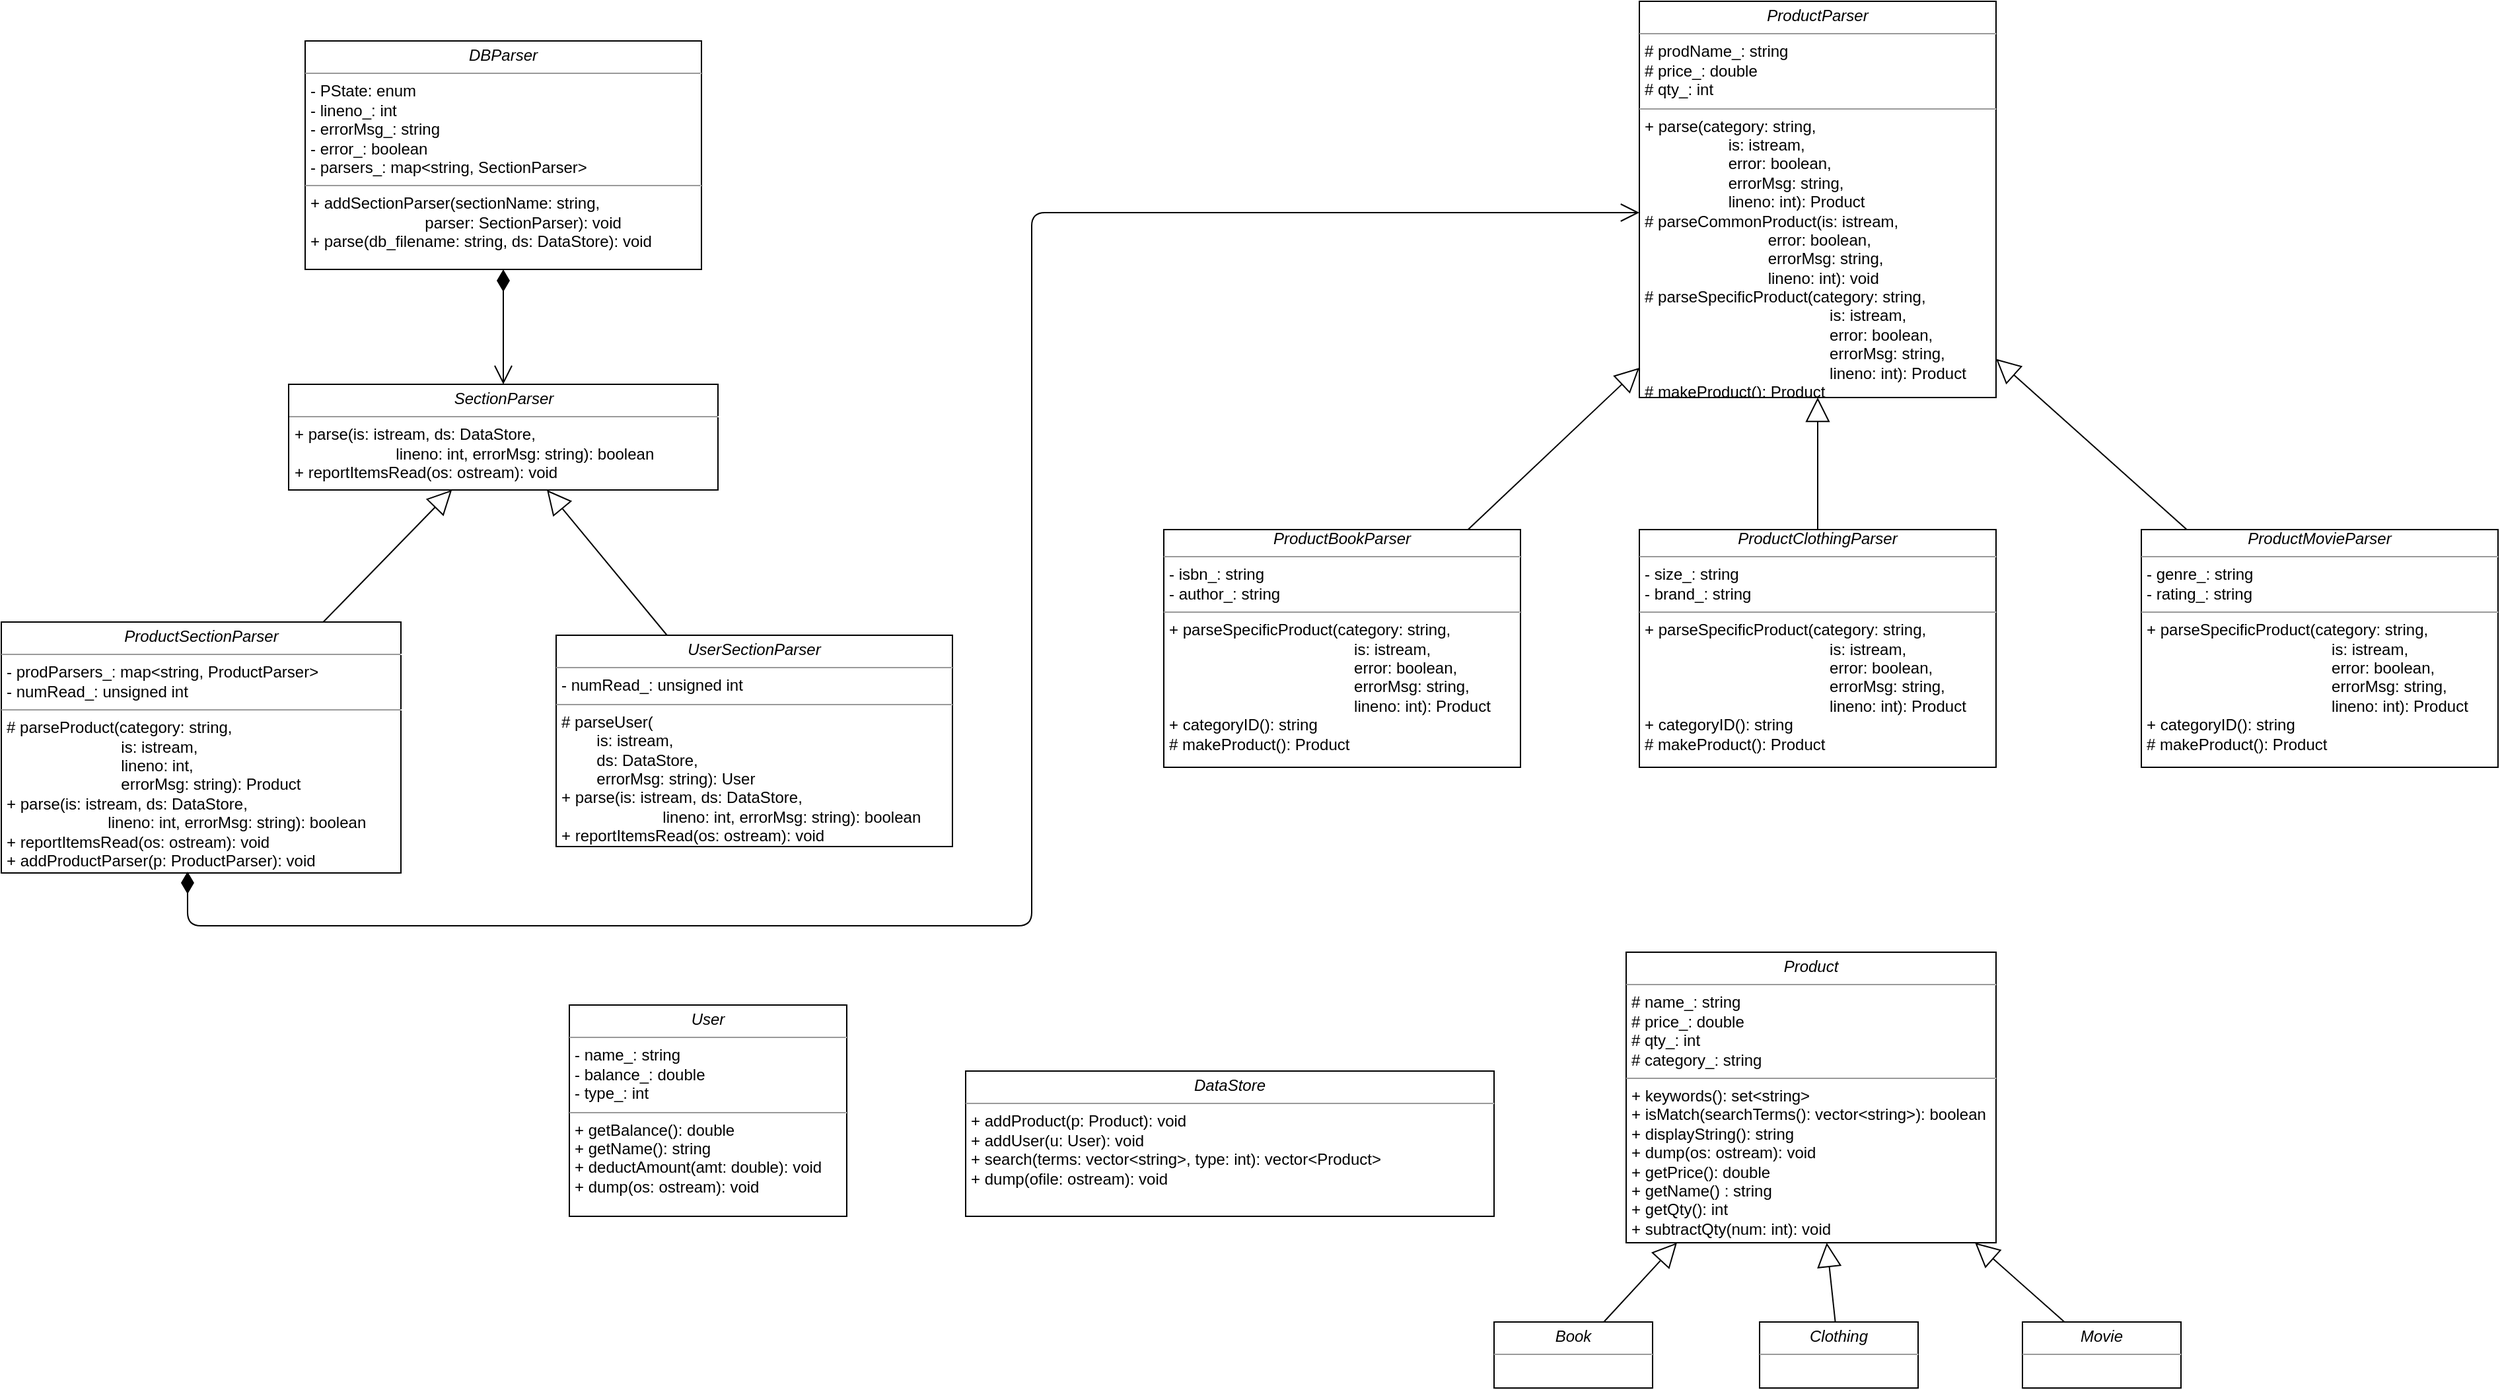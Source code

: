 <mxfile version="14.2.5" type="device"><diagram name="Page-1" id="c4acf3e9-155e-7222-9cf6-157b1a14988f"><mxGraphModel dx="1453" dy="351" grid="1" gridSize="10" guides="1" tooltips="1" connect="1" arrows="1" fold="1" page="1" pageScale="1" pageWidth="850" pageHeight="1100" background="#ffffff" math="0" shadow="0"><root><mxCell id="0"/><mxCell id="1" parent="0"/><mxCell id="5d2195bd80daf111-15" value="&lt;div style=&quot;text-align: center&quot;&gt;&lt;span&gt;&lt;i&gt;ProductBookParser&lt;/i&gt;&lt;/span&gt;&lt;/div&gt;&lt;hr size=&quot;1&quot;&gt;&lt;p style=&quot;margin: 0px ; margin-left: 4px&quot;&gt;- isbn_: string&lt;br&gt;- author_: string&lt;/p&gt;&lt;hr size=&quot;1&quot;&gt;&lt;p style=&quot;margin: 0px 0px 0px 4px&quot;&gt;+&amp;nbsp;&lt;span&gt;parseSpecificProduct(category: string,&lt;/span&gt;&lt;/p&gt;&lt;p style=&quot;margin: 0px 0px 0px 4px&quot;&gt;&amp;nbsp; &amp;nbsp; &amp;nbsp; &amp;nbsp; &amp;nbsp; &amp;nbsp; &amp;nbsp; &amp;nbsp; &amp;nbsp; &amp;nbsp; &amp;nbsp; &amp;nbsp; &amp;nbsp; &amp;nbsp; &amp;nbsp; &amp;nbsp; &amp;nbsp; &amp;nbsp; &amp;nbsp; &amp;nbsp; &amp;nbsp; is: istream,&lt;/p&gt;&lt;p style=&quot;margin: 0px 0px 0px 4px&quot;&gt;&amp;nbsp; &amp;nbsp; &amp;nbsp; &amp;nbsp; &amp;nbsp; &amp;nbsp; &amp;nbsp; &amp;nbsp; &amp;nbsp; &amp;nbsp; &amp;nbsp; &amp;nbsp; &amp;nbsp; &amp;nbsp; &amp;nbsp; &amp;nbsp; &amp;nbsp; &amp;nbsp; &amp;nbsp; &amp;nbsp; &amp;nbsp; error: boolean,&lt;/p&gt;&lt;p style=&quot;margin: 0px 0px 0px 4px&quot;&gt;&amp;nbsp; &amp;nbsp; &amp;nbsp; &amp;nbsp; &amp;nbsp; &amp;nbsp; &amp;nbsp; &amp;nbsp; &amp;nbsp; &amp;nbsp; &amp;nbsp; &amp;nbsp; &amp;nbsp; &amp;nbsp; &amp;nbsp; &amp;nbsp; &amp;nbsp; &amp;nbsp; &amp;nbsp; &amp;nbsp; &amp;nbsp; errorMsg: string,&lt;/p&gt;&lt;p style=&quot;margin: 0px 0px 0px 4px&quot;&gt;&amp;nbsp; &amp;nbsp; &amp;nbsp; &amp;nbsp; &amp;nbsp; &amp;nbsp; &amp;nbsp; &amp;nbsp; &amp;nbsp; &amp;nbsp; &amp;nbsp; &amp;nbsp; &amp;nbsp; &amp;nbsp; &amp;nbsp; &amp;nbsp; &amp;nbsp; &amp;nbsp; &amp;nbsp; &amp;nbsp; &amp;nbsp; lineno: int): Product&lt;/p&gt;&lt;p style=&quot;margin: 0px ; margin-left: 4px&quot;&gt;+ categoryID(): string&lt;/p&gt;&lt;p style=&quot;margin: 0px ; margin-left: 4px&quot;&gt;# makeProduct(): Product&lt;/p&gt;" style="verticalAlign=top;align=left;overflow=fill;fontSize=12;fontFamily=Helvetica;html=1;rounded=0;shadow=0;comic=0;labelBackgroundColor=none;strokeWidth=1" parent="1" vertex="1"><mxGeometry x="710" y="430" width="270" height="180" as="geometry"/></mxCell><mxCell id="5d2195bd80daf111-18" value="&lt;p style=&quot;margin: 0px ; margin-top: 4px ; text-align: center&quot;&gt;&lt;i&gt;DBParser&lt;/i&gt;&lt;br&gt;&lt;/p&gt;&lt;hr size=&quot;1&quot;&gt;&lt;p style=&quot;margin: 0px ; margin-left: 4px&quot;&gt;- PState: enum&lt;br&gt;- lineno_: int&lt;/p&gt;&lt;p style=&quot;margin: 0px ; margin-left: 4px&quot;&gt;- errorMsg_: string&lt;br&gt;&lt;/p&gt;&lt;p style=&quot;margin: 0px 0px 0px 4px&quot;&gt;- error_: boolean&lt;/p&gt;&lt;p style=&quot;margin: 0px ; margin-left: 4px&quot;&gt;- parsers_: map&amp;lt;string, SectionParser&amp;gt;&lt;br&gt;&lt;/p&gt;&lt;hr size=&quot;1&quot;&gt;&lt;p style=&quot;margin: 0px ; margin-left: 4px&quot;&gt;+&amp;nbsp;&lt;span&gt;addSectionParser(sectionName: string,&lt;/span&gt;&lt;/p&gt;&lt;p style=&quot;margin: 0px ; margin-left: 4px&quot;&gt;&lt;span&gt;&amp;nbsp; &amp;nbsp; &amp;nbsp; &amp;nbsp; &amp;nbsp; &amp;nbsp; &amp;nbsp; &amp;nbsp; &amp;nbsp; &amp;nbsp; &amp;nbsp; &amp;nbsp; &amp;nbsp; parser: SectionParser)&lt;/span&gt;: void&lt;br&gt;+ parse(db_filename: string, ds: DataStore): void&lt;/p&gt;" style="verticalAlign=top;align=left;overflow=fill;fontSize=12;fontFamily=Helvetica;html=1;rounded=0;shadow=0;comic=0;labelBackgroundColor=none;strokeWidth=1" parent="1" vertex="1"><mxGeometry x="60" y="60" width="300" height="173" as="geometry"/></mxCell><mxCell id="42rVUnBp4sNPVOjGuInI-8" value="&lt;p style=&quot;margin: 0px ; margin-top: 4px ; text-align: center&quot;&gt;&lt;i&gt;SectionParser&lt;/i&gt;&lt;/p&gt;&lt;hr size=&quot;1&quot;&gt;&lt;p style=&quot;margin: 0px ; margin-left: 4px&quot;&gt;&lt;/p&gt;&lt;p style=&quot;margin: 0px ; margin-left: 4px&quot;&gt;+&amp;nbsp;&lt;span&gt;parse(is: istream, ds: DataStore,&lt;/span&gt;&lt;/p&gt;&lt;p style=&quot;margin: 0px ; margin-left: 4px&quot;&gt;&lt;span&gt;&amp;nbsp; &amp;nbsp; &amp;nbsp; &amp;nbsp; &amp;nbsp; &amp;nbsp; &amp;nbsp; &amp;nbsp; &amp;nbsp; &amp;nbsp; &amp;nbsp; &amp;nbsp;lineno: int, errorMsg: string)&lt;/span&gt;: boolean&lt;br&gt;+ reportItemsRead(os: ostream): void&lt;/p&gt;" style="verticalAlign=top;align=left;overflow=fill;fontSize=12;fontFamily=Helvetica;html=1;rounded=0;shadow=0;comic=0;labelBackgroundColor=none;strokeWidth=1" parent="1" vertex="1"><mxGeometry x="47.5" y="320" width="325" height="80" as="geometry"/></mxCell><mxCell id="42rVUnBp4sNPVOjGuInI-9" value="&lt;p style=&quot;margin: 0px ; margin-top: 4px ; text-align: center&quot;&gt;&lt;i&gt;ProductSectionParser&lt;/i&gt;&lt;/p&gt;&lt;hr size=&quot;1&quot;&gt;&lt;p style=&quot;margin: 0px ; margin-left: 4px&quot;&gt;- prodParsers_: map&amp;lt;string, ProductParser&amp;gt;&lt;br&gt;- numRead_: unsigned int&lt;/p&gt;&lt;hr size=&quot;1&quot;&gt;&lt;p style=&quot;margin: 0px ; margin-left: 4px&quot;&gt;#&amp;nbsp;&lt;span&gt;parseProduct(category: string,&lt;/span&gt;&lt;/p&gt;&lt;p style=&quot;margin: 0px ; margin-left: 4px&quot;&gt;&amp;nbsp; &amp;nbsp; &amp;nbsp; &amp;nbsp; &amp;nbsp; &amp;nbsp; &amp;nbsp; &amp;nbsp; &amp;nbsp; &amp;nbsp; &amp;nbsp; &amp;nbsp; &amp;nbsp; is: istream,&lt;/p&gt;&lt;p style=&quot;margin: 0px ; margin-left: 4px&quot;&gt;&amp;nbsp; &amp;nbsp; &amp;nbsp; &amp;nbsp; &amp;nbsp; &amp;nbsp; &amp;nbsp; &amp;nbsp; &amp;nbsp; &amp;nbsp; &amp;nbsp; &amp;nbsp; &amp;nbsp; lineno: int,&lt;/p&gt;&lt;p style=&quot;margin: 0px ; margin-left: 4px&quot;&gt;&lt;span&gt;&amp;nbsp; &amp;nbsp; &amp;nbsp; &amp;nbsp; &amp;nbsp; &amp;nbsp; &amp;nbsp; &amp;nbsp; &amp;nbsp; &amp;nbsp; &amp;nbsp; &amp;nbsp; &amp;nbsp; errorMsg: string)&lt;/span&gt;: Product&lt;br&gt;+&amp;nbsp;&lt;span&gt;parse(is: istream, ds: DataStore,&lt;/span&gt;&lt;/p&gt;&lt;p style=&quot;margin: 0px ; margin-left: 4px&quot;&gt;&lt;span&gt;&amp;nbsp; &amp;nbsp; &amp;nbsp; &amp;nbsp; &amp;nbsp; &amp;nbsp; &amp;nbsp; &amp;nbsp; &amp;nbsp; &amp;nbsp; &amp;nbsp; &amp;nbsp;lineno: int, errorMsg: string)&lt;/span&gt;: boolean&lt;/p&gt;&lt;p style=&quot;margin: 0px ; margin-left: 4px&quot;&gt;+ reportItemsRead(os: ostream): void&lt;br&gt;+&amp;nbsp;addProductParser(p: ProductParser): void&lt;/p&gt;" style="verticalAlign=top;align=left;overflow=fill;fontSize=12;fontFamily=Helvetica;html=1;rounded=0;shadow=0;comic=0;labelBackgroundColor=none;strokeWidth=1" parent="1" vertex="1"><mxGeometry x="-170" y="500" width="302.5" height="190" as="geometry"/></mxCell><mxCell id="42rVUnBp4sNPVOjGuInI-12" value="&lt;p style=&quot;margin: 0px ; margin-top: 4px ; text-align: center&quot;&gt;&lt;i&gt;UserSectionParser&lt;/i&gt;&lt;/p&gt;&lt;hr size=&quot;1&quot;&gt;&lt;p style=&quot;margin: 0px ; margin-left: 4px&quot;&gt;- numRead_: unsigned int&lt;br&gt;&lt;/p&gt;&lt;hr size=&quot;1&quot;&gt;&lt;p style=&quot;margin: 0px ; margin-left: 4px&quot;&gt;#&amp;nbsp;&lt;span&gt;parseUser(&lt;/span&gt;&lt;/p&gt;&lt;p style=&quot;margin: 0px ; margin-left: 4px&quot;&gt;&amp;nbsp; &amp;nbsp; &amp;nbsp; &amp;nbsp; is: istream,&lt;/p&gt;&lt;p style=&quot;margin: 0px ; margin-left: 4px&quot;&gt;&amp;nbsp; &amp;nbsp; &amp;nbsp; &amp;nbsp; ds: DataStore,&lt;/p&gt;&lt;p style=&quot;margin: 0px ; margin-left: 4px&quot;&gt;&amp;nbsp; &amp;nbsp; &amp;nbsp; &amp;nbsp; errorMsg: string): User&lt;/p&gt;&lt;p style=&quot;margin: 0px ; margin-left: 4px&quot;&gt;+&lt;span&gt;&amp;nbsp;parse(is: istream, ds: DataStore,&lt;/span&gt;&lt;/p&gt;&lt;p style=&quot;margin: 0px ; margin-left: 4px&quot;&gt;&lt;span&gt;&amp;nbsp; &amp;nbsp; &amp;nbsp; &amp;nbsp; &amp;nbsp; &amp;nbsp; &amp;nbsp; &amp;nbsp; &amp;nbsp; &amp;nbsp; &amp;nbsp; &amp;nbsp;lineno: int, errorMsg: string)&lt;/span&gt;: boolean&lt;br&gt;+ reportItemsRead(os: ostream): void&lt;/p&gt;" style="verticalAlign=top;align=left;overflow=fill;fontSize=12;fontFamily=Helvetica;html=1;rounded=0;shadow=0;comic=0;labelBackgroundColor=none;strokeWidth=1" parent="1" vertex="1"><mxGeometry x="250" y="510" width="300" height="160" as="geometry"/></mxCell><mxCell id="42rVUnBp4sNPVOjGuInI-17" value="" style="endArrow=block;endSize=16;endFill=0;html=1;" parent="1" source="42rVUnBp4sNPVOjGuInI-9" target="42rVUnBp4sNPVOjGuInI-8" edge="1"><mxGeometry width="160" relative="1" as="geometry"><mxPoint x="100" y="740" as="sourcePoint"/><mxPoint x="260" y="740" as="targetPoint"/></mxGeometry></mxCell><mxCell id="42rVUnBp4sNPVOjGuInI-18" value="" style="endArrow=block;endSize=16;endFill=0;html=1;" parent="1" source="42rVUnBp4sNPVOjGuInI-12" target="42rVUnBp4sNPVOjGuInI-8" edge="1"><mxGeometry width="160" relative="1" as="geometry"><mxPoint x="150" y="740" as="sourcePoint"/><mxPoint x="310" y="740" as="targetPoint"/></mxGeometry></mxCell><mxCell id="42rVUnBp4sNPVOjGuInI-19" value="" style="endArrow=open;html=1;endSize=12;startArrow=diamondThin;startSize=14;startFill=1;edgeStyle=orthogonalEdgeStyle;align=left;verticalAlign=bottom;" parent="1" source="5d2195bd80daf111-18" target="42rVUnBp4sNPVOjGuInI-8" edge="1"><mxGeometry x="-1" y="3" relative="1" as="geometry"><mxPoint x="-10" y="290" as="sourcePoint"/><mxPoint x="150" y="290" as="targetPoint"/></mxGeometry></mxCell><mxCell id="42rVUnBp4sNPVOjGuInI-20" value="&lt;p style=&quot;margin: 0px ; margin-top: 4px ; text-align: center&quot;&gt;&lt;i&gt;ProductParser&lt;/i&gt;&lt;/p&gt;&lt;hr size=&quot;1&quot;&gt;&lt;p style=&quot;margin: 0px ; margin-left: 4px&quot;&gt;# prodName_: string&lt;br&gt;# price_: double&lt;/p&gt;&lt;p style=&quot;margin: 0px ; margin-left: 4px&quot;&gt;#&amp;nbsp;qty_: int&lt;/p&gt;&lt;hr size=&quot;1&quot;&gt;&lt;p style=&quot;margin: 0px ; margin-left: 4px&quot;&gt;+&amp;nbsp;&lt;span&gt;parse(category: string,&lt;/span&gt;&lt;/p&gt;&lt;p style=&quot;margin: 0px ; margin-left: 4px&quot;&gt;&amp;nbsp; &amp;nbsp; &amp;nbsp; &amp;nbsp; &amp;nbsp; &amp;nbsp; &amp;nbsp; &amp;nbsp; &amp;nbsp; &amp;nbsp;is: istream,&lt;/p&gt;&lt;p style=&quot;margin: 0px ; margin-left: 4px&quot;&gt;&amp;nbsp; &amp;nbsp; &amp;nbsp; &amp;nbsp; &amp;nbsp; &amp;nbsp; &amp;nbsp; &amp;nbsp; &amp;nbsp; &amp;nbsp;error: boolean,&lt;/p&gt;&lt;p style=&quot;margin: 0px ; margin-left: 4px&quot;&gt;&amp;nbsp; &amp;nbsp; &amp;nbsp; &amp;nbsp; &amp;nbsp; &amp;nbsp; &amp;nbsp; &amp;nbsp; &amp;nbsp; &amp;nbsp;errorMsg: string,&lt;/p&gt;&lt;p style=&quot;margin: 0px ; margin-left: 4px&quot;&gt;&lt;span&gt;&amp;nbsp; &amp;nbsp; &amp;nbsp; &amp;nbsp; &amp;nbsp; &amp;nbsp; &amp;nbsp; &amp;nbsp; &amp;nbsp; &amp;nbsp;lineno: int)&lt;/span&gt;: Product&lt;br&gt;#&amp;nbsp;&lt;span&gt;parseCommonProduct(is: istream,&lt;/span&gt;&lt;/p&gt;&lt;p style=&quot;margin: 0px ; margin-left: 4px&quot;&gt;&amp;nbsp; &amp;nbsp; &amp;nbsp; &amp;nbsp; &amp;nbsp; &amp;nbsp; &amp;nbsp; &amp;nbsp; &amp;nbsp; &amp;nbsp; &amp;nbsp; &amp;nbsp; &amp;nbsp; &amp;nbsp; error: boolean,&lt;/p&gt;&lt;p style=&quot;margin: 0px ; margin-left: 4px&quot;&gt;&amp;nbsp; &amp;nbsp; &amp;nbsp; &amp;nbsp; &amp;nbsp; &amp;nbsp; &amp;nbsp; &amp;nbsp; &amp;nbsp; &amp;nbsp; &amp;nbsp; &amp;nbsp; &amp;nbsp; &amp;nbsp; errorMsg: string,&lt;/p&gt;&lt;p style=&quot;margin: 0px ; margin-left: 4px&quot;&gt;&lt;span&gt;&amp;nbsp; &amp;nbsp; &amp;nbsp; &amp;nbsp; &amp;nbsp; &amp;nbsp; &amp;nbsp; &amp;nbsp; &amp;nbsp; &amp;nbsp; &amp;nbsp; &amp;nbsp; &amp;nbsp; &amp;nbsp; lineno: int)&lt;/span&gt;: void&lt;br&gt;#&amp;nbsp;&lt;span&gt;parseSpecificProduct(category: string,&lt;/span&gt;&lt;/p&gt;&lt;p style=&quot;margin: 0px ; margin-left: 4px&quot;&gt;&amp;nbsp; &amp;nbsp; &amp;nbsp; &amp;nbsp; &amp;nbsp; &amp;nbsp; &amp;nbsp; &amp;nbsp; &amp;nbsp; &amp;nbsp; &amp;nbsp; &amp;nbsp; &amp;nbsp; &amp;nbsp; &amp;nbsp; &amp;nbsp; &amp;nbsp; &amp;nbsp; &amp;nbsp; &amp;nbsp; &amp;nbsp; is: istream,&lt;/p&gt;&lt;p style=&quot;margin: 0px ; margin-left: 4px&quot;&gt;&amp;nbsp; &amp;nbsp; &amp;nbsp; &amp;nbsp; &amp;nbsp; &amp;nbsp; &amp;nbsp; &amp;nbsp; &amp;nbsp; &amp;nbsp; &amp;nbsp; &amp;nbsp; &amp;nbsp; &amp;nbsp; &amp;nbsp; &amp;nbsp; &amp;nbsp; &amp;nbsp; &amp;nbsp; &amp;nbsp; &amp;nbsp; error: boolean,&lt;/p&gt;&lt;p style=&quot;margin: 0px ; margin-left: 4px&quot;&gt;&amp;nbsp; &amp;nbsp; &amp;nbsp; &amp;nbsp; &amp;nbsp; &amp;nbsp; &amp;nbsp; &amp;nbsp; &amp;nbsp; &amp;nbsp; &amp;nbsp; &amp;nbsp; &amp;nbsp; &amp;nbsp; &amp;nbsp; &amp;nbsp; &amp;nbsp; &amp;nbsp; &amp;nbsp; &amp;nbsp; &amp;nbsp; errorMsg: string,&lt;/p&gt;&lt;p style=&quot;margin: 0px ; margin-left: 4px&quot;&gt;&amp;nbsp; &amp;nbsp; &amp;nbsp; &amp;nbsp; &amp;nbsp; &amp;nbsp; &amp;nbsp; &amp;nbsp; &amp;nbsp; &amp;nbsp; &amp;nbsp; &amp;nbsp; &amp;nbsp; &amp;nbsp; &amp;nbsp; &amp;nbsp; &amp;nbsp; &amp;nbsp; &amp;nbsp; &amp;nbsp; &amp;nbsp; lineno: int): Product&lt;/p&gt;&lt;p style=&quot;margin: 0px ; margin-left: 4px&quot;&gt;# makeProduct(): Product&lt;/p&gt;" style="verticalAlign=top;align=left;overflow=fill;fontSize=12;fontFamily=Helvetica;html=1;rounded=0;shadow=0;comic=0;labelBackgroundColor=none;strokeWidth=1" parent="1" vertex="1"><mxGeometry x="1070" y="30" width="270" height="300" as="geometry"/></mxCell><mxCell id="42rVUnBp4sNPVOjGuInI-21" value="&lt;p style=&quot;margin: 0px ; margin-top: 4px ; text-align: center&quot;&gt;&lt;i&gt;User&lt;/i&gt;&lt;/p&gt;&lt;hr size=&quot;1&quot;&gt;&lt;p style=&quot;margin: 0px ; margin-left: 4px&quot;&gt;- name_: string&lt;br&gt;- balance_: double&lt;/p&gt;&lt;p style=&quot;margin: 0px ; margin-left: 4px&quot;&gt;- type_:&amp;nbsp;int&lt;/p&gt;&lt;hr size=&quot;1&quot;&gt;&lt;p style=&quot;margin: 0px ; margin-left: 4px&quot;&gt;+ getBalance(): double&lt;br&gt;+ getName(): string&lt;/p&gt;&lt;p style=&quot;margin: 0px ; margin-left: 4px&quot;&gt;+&amp;nbsp;deductAmount(amt: double): void&lt;/p&gt;&lt;p style=&quot;margin: 0px ; margin-left: 4px&quot;&gt;+&amp;nbsp;dump(os: ostream): void&lt;/p&gt;" style="verticalAlign=top;align=left;overflow=fill;fontSize=12;fontFamily=Helvetica;html=1;rounded=0;shadow=0;comic=0;labelBackgroundColor=none;strokeWidth=1" parent="1" vertex="1"><mxGeometry x="260" y="790" width="210" height="160" as="geometry"/></mxCell><mxCell id="42rVUnBp4sNPVOjGuInI-22" value="" style="endArrow=block;endSize=16;endFill=0;html=1;" parent="1" source="5d2195bd80daf111-15" target="42rVUnBp4sNPVOjGuInI-20" edge="1"><mxGeometry x="-0.319" y="94" width="160" relative="1" as="geometry"><mxPoint x="570" y="390" as="sourcePoint"/><mxPoint x="730" y="390" as="targetPoint"/><mxPoint as="offset"/></mxGeometry></mxCell><mxCell id="42rVUnBp4sNPVOjGuInI-23" value="&lt;div style=&quot;text-align: center&quot;&gt;&lt;i&gt;ProductClothingParser&lt;/i&gt;&lt;br&gt;&lt;/div&gt;&lt;hr size=&quot;1&quot;&gt;&lt;p style=&quot;margin: 0px ; margin-left: 4px&quot;&gt;- size_: string&lt;br&gt;- brand_: string&lt;/p&gt;&lt;hr size=&quot;1&quot;&gt;&lt;p style=&quot;margin: 0px 0px 0px 4px&quot;&gt;+&amp;nbsp;&lt;span&gt;parseSpecificProduct(category: string,&lt;/span&gt;&lt;/p&gt;&lt;p style=&quot;margin: 0px 0px 0px 4px&quot;&gt;&amp;nbsp; &amp;nbsp; &amp;nbsp; &amp;nbsp; &amp;nbsp; &amp;nbsp; &amp;nbsp; &amp;nbsp; &amp;nbsp; &amp;nbsp; &amp;nbsp; &amp;nbsp; &amp;nbsp; &amp;nbsp; &amp;nbsp; &amp;nbsp; &amp;nbsp; &amp;nbsp; &amp;nbsp; &amp;nbsp; &amp;nbsp; is: istream,&lt;/p&gt;&lt;p style=&quot;margin: 0px 0px 0px 4px&quot;&gt;&amp;nbsp; &amp;nbsp; &amp;nbsp; &amp;nbsp; &amp;nbsp; &amp;nbsp; &amp;nbsp; &amp;nbsp; &amp;nbsp; &amp;nbsp; &amp;nbsp; &amp;nbsp; &amp;nbsp; &amp;nbsp; &amp;nbsp; &amp;nbsp; &amp;nbsp; &amp;nbsp; &amp;nbsp; &amp;nbsp; &amp;nbsp; error: boolean,&lt;/p&gt;&lt;p style=&quot;margin: 0px 0px 0px 4px&quot;&gt;&amp;nbsp; &amp;nbsp; &amp;nbsp; &amp;nbsp; &amp;nbsp; &amp;nbsp; &amp;nbsp; &amp;nbsp; &amp;nbsp; &amp;nbsp; &amp;nbsp; &amp;nbsp; &amp;nbsp; &amp;nbsp; &amp;nbsp; &amp;nbsp; &amp;nbsp; &amp;nbsp; &amp;nbsp; &amp;nbsp; &amp;nbsp; errorMsg: string,&lt;/p&gt;&lt;p style=&quot;margin: 0px 0px 0px 4px&quot;&gt;&amp;nbsp; &amp;nbsp; &amp;nbsp; &amp;nbsp; &amp;nbsp; &amp;nbsp; &amp;nbsp; &amp;nbsp; &amp;nbsp; &amp;nbsp; &amp;nbsp; &amp;nbsp; &amp;nbsp; &amp;nbsp; &amp;nbsp; &amp;nbsp; &amp;nbsp; &amp;nbsp; &amp;nbsp; &amp;nbsp; &amp;nbsp; lineno: int): Product&lt;/p&gt;&lt;p style=&quot;margin: 0px ; margin-left: 4px&quot;&gt;+ categoryID(): string&lt;/p&gt;&lt;p style=&quot;margin: 0px ; margin-left: 4px&quot;&gt;# makeProduct(): Product&lt;/p&gt;" style="verticalAlign=top;align=left;overflow=fill;fontSize=12;fontFamily=Helvetica;html=1;rounded=0;shadow=0;comic=0;labelBackgroundColor=none;strokeWidth=1" parent="1" vertex="1"><mxGeometry x="1070" y="430" width="270" height="180" as="geometry"/></mxCell><mxCell id="42rVUnBp4sNPVOjGuInI-24" value="" style="endArrow=block;endSize=16;endFill=0;html=1;" parent="1" source="42rVUnBp4sNPVOjGuInI-23" target="42rVUnBp4sNPVOjGuInI-20" edge="1"><mxGeometry width="160" relative="1" as="geometry"><mxPoint x="765.857" y="440" as="sourcePoint"/><mxPoint x="803.571" y="330" as="targetPoint"/></mxGeometry></mxCell><mxCell id="42rVUnBp4sNPVOjGuInI-25" value="&lt;div style=&quot;text-align: center&quot;&gt;&lt;i&gt;ProductMovieParser&lt;/i&gt;&lt;br&gt;&lt;/div&gt;&lt;hr size=&quot;1&quot;&gt;&lt;p style=&quot;margin: 0px ; margin-left: 4px&quot;&gt;- genre_: string&lt;br&gt;- rating_: string&lt;/p&gt;&lt;hr size=&quot;1&quot;&gt;&lt;p style=&quot;margin: 0px 0px 0px 4px&quot;&gt;+&amp;nbsp;&lt;span&gt;parseSpecificProduct(category: string,&lt;/span&gt;&lt;/p&gt;&lt;p style=&quot;margin: 0px 0px 0px 4px&quot;&gt;&amp;nbsp; &amp;nbsp; &amp;nbsp; &amp;nbsp; &amp;nbsp; &amp;nbsp; &amp;nbsp; &amp;nbsp; &amp;nbsp; &amp;nbsp; &amp;nbsp; &amp;nbsp; &amp;nbsp; &amp;nbsp; &amp;nbsp; &amp;nbsp; &amp;nbsp; &amp;nbsp; &amp;nbsp; &amp;nbsp; &amp;nbsp; is: istream,&lt;/p&gt;&lt;p style=&quot;margin: 0px 0px 0px 4px&quot;&gt;&amp;nbsp; &amp;nbsp; &amp;nbsp; &amp;nbsp; &amp;nbsp; &amp;nbsp; &amp;nbsp; &amp;nbsp; &amp;nbsp; &amp;nbsp; &amp;nbsp; &amp;nbsp; &amp;nbsp; &amp;nbsp; &amp;nbsp; &amp;nbsp; &amp;nbsp; &amp;nbsp; &amp;nbsp; &amp;nbsp; &amp;nbsp; error: boolean,&lt;/p&gt;&lt;p style=&quot;margin: 0px 0px 0px 4px&quot;&gt;&amp;nbsp; &amp;nbsp; &amp;nbsp; &amp;nbsp; &amp;nbsp; &amp;nbsp; &amp;nbsp; &amp;nbsp; &amp;nbsp; &amp;nbsp; &amp;nbsp; &amp;nbsp; &amp;nbsp; &amp;nbsp; &amp;nbsp; &amp;nbsp; &amp;nbsp; &amp;nbsp; &amp;nbsp; &amp;nbsp; &amp;nbsp; errorMsg: string,&lt;/p&gt;&lt;p style=&quot;margin: 0px 0px 0px 4px&quot;&gt;&amp;nbsp; &amp;nbsp; &amp;nbsp; &amp;nbsp; &amp;nbsp; &amp;nbsp; &amp;nbsp; &amp;nbsp; &amp;nbsp; &amp;nbsp; &amp;nbsp; &amp;nbsp; &amp;nbsp; &amp;nbsp; &amp;nbsp; &amp;nbsp; &amp;nbsp; &amp;nbsp; &amp;nbsp; &amp;nbsp; &amp;nbsp; lineno: int): Product&lt;/p&gt;&lt;p style=&quot;margin: 0px ; margin-left: 4px&quot;&gt;+ categoryID(): string&lt;/p&gt;&lt;p style=&quot;margin: 0px ; margin-left: 4px&quot;&gt;# makeProduct(): Product&lt;/p&gt;" style="verticalAlign=top;align=left;overflow=fill;fontSize=12;fontFamily=Helvetica;html=1;rounded=0;shadow=0;comic=0;labelBackgroundColor=none;strokeWidth=1" parent="1" vertex="1"><mxGeometry x="1450" y="430" width="270" height="180" as="geometry"/></mxCell><mxCell id="42rVUnBp4sNPVOjGuInI-26" value="" style="endArrow=block;endSize=16;endFill=0;html=1;" parent="1" source="42rVUnBp4sNPVOjGuInI-25" target="42rVUnBp4sNPVOjGuInI-20" edge="1"><mxGeometry width="160" relative="1" as="geometry"><mxPoint x="1200.294" y="440" as="sourcePoint"/><mxPoint x="1206.176" y="340" as="targetPoint"/></mxGeometry></mxCell><mxCell id="42rVUnBp4sNPVOjGuInI-27" value="&lt;p style=&quot;margin: 0px ; margin-top: 4px ; text-align: center&quot;&gt;&lt;i&gt;DataStore&lt;/i&gt;&lt;/p&gt;&lt;hr size=&quot;1&quot;&gt;&lt;p style=&quot;margin: 0px ; margin-left: 4px&quot;&gt;+ addProduct(p: Product): void&lt;br&gt;+ addUser(u: User): void&lt;/p&gt;&lt;p style=&quot;margin: 0px ; margin-left: 4px&quot;&gt;+ search(terms: vector&amp;lt;string&amp;gt;, type: int): vector&amp;lt;Product&amp;gt;&lt;/p&gt;&lt;p style=&quot;margin: 0px ; margin-left: 4px&quot;&gt;+ dump(ofile: ostream): void&lt;/p&gt;" style="verticalAlign=top;align=left;overflow=fill;fontSize=12;fontFamily=Helvetica;html=1;rounded=0;shadow=0;comic=0;labelBackgroundColor=none;strokeWidth=1" parent="1" vertex="1"><mxGeometry x="560" y="840" width="400" height="110" as="geometry"/></mxCell><mxCell id="42rVUnBp4sNPVOjGuInI-29" value="" style="endArrow=open;html=1;endSize=12;startArrow=diamondThin;startSize=14;startFill=1;edgeStyle=orthogonalEdgeStyle;align=left;verticalAlign=bottom;exitX=0.466;exitY=0.995;exitDx=0;exitDy=0;exitPerimeter=0;" parent="1" source="42rVUnBp4sNPVOjGuInI-9" target="42rVUnBp4sNPVOjGuInI-20" edge="1"><mxGeometry x="-1" y="3" relative="1" as="geometry"><mxPoint x="220" y="243" as="sourcePoint"/><mxPoint x="640" y="320" as="targetPoint"/><Array as="points"><mxPoint x="-29" y="730"/><mxPoint x="610" y="730"/><mxPoint x="610" y="190"/></Array></mxGeometry></mxCell><mxCell id="IpHIXZg2QZaVFAtpUq91-1" value="&lt;p style=&quot;margin: 0px ; margin-top: 4px ; text-align: center&quot;&gt;&lt;i&gt;Product&lt;/i&gt;&lt;/p&gt;&lt;hr size=&quot;1&quot;&gt;&lt;p style=&quot;margin: 0px ; margin-left: 4px&quot;&gt;# name_: string&lt;br&gt;# price_: double&lt;/p&gt;&lt;p style=&quot;margin: 0px ; margin-left: 4px&quot;&gt;# qty_:&amp;nbsp;int&lt;/p&gt;&lt;p style=&quot;margin: 0px ; margin-left: 4px&quot;&gt;#&amp;nbsp;category_: string&lt;/p&gt;&lt;hr size=&quot;1&quot;&gt;&lt;p style=&quot;margin: 0px ; margin-left: 4px&quot;&gt;+ keywords(): set&amp;lt;string&amp;gt;&lt;br&gt;+ isMatch(searchTerms(): vector&amp;lt;string&amp;gt;):&amp;nbsp;boolean&lt;/p&gt;&lt;p style=&quot;margin: 0px ; margin-left: 4px&quot;&gt;+&amp;nbsp;displayString(): string&lt;/p&gt;&lt;p style=&quot;margin: 0px ; margin-left: 4px&quot;&gt;+&amp;nbsp;dump(os: ostream): void&lt;/p&gt;&lt;p style=&quot;margin: 0px ; margin-left: 4px&quot;&gt;+&amp;nbsp;getPrice(): double&lt;/p&gt;&lt;p style=&quot;margin: 0px ; margin-left: 4px&quot;&gt;+&amp;nbsp;getName() : string&lt;/p&gt;&lt;p style=&quot;margin: 0px ; margin-left: 4px&quot;&gt;+&amp;nbsp;getQty(): int&lt;/p&gt;&lt;p style=&quot;margin: 0px ; margin-left: 4px&quot;&gt;+&amp;nbsp;subtractQty(num: int): void&lt;/p&gt;&lt;p style=&quot;margin: 0px ; margin-left: 4px&quot;&gt;&lt;br&gt;&lt;/p&gt;" style="verticalAlign=top;align=left;overflow=fill;fontSize=12;fontFamily=Helvetica;html=1;rounded=0;shadow=0;comic=0;labelBackgroundColor=none;strokeWidth=1" vertex="1" parent="1"><mxGeometry x="1060" y="750" width="280" height="220" as="geometry"/></mxCell><mxCell id="IpHIXZg2QZaVFAtpUq91-3" value="&lt;p style=&quot;margin: 0px ; margin-top: 4px ; text-align: center&quot;&gt;&lt;i&gt;Clothing&lt;/i&gt;&lt;/p&gt;&lt;hr size=&quot;1&quot;&gt;&lt;p style=&quot;margin: 0px ; margin-left: 4px&quot;&gt;&lt;br&gt;&lt;/p&gt;&lt;p style=&quot;margin: 0px ; margin-left: 4px&quot;&gt;&lt;br&gt;&lt;/p&gt;" style="verticalAlign=top;align=left;overflow=fill;fontSize=12;fontFamily=Helvetica;html=1;rounded=0;shadow=0;comic=0;labelBackgroundColor=none;strokeWidth=1" vertex="1" parent="1"><mxGeometry x="1161" y="1030" width="120" height="50" as="geometry"/></mxCell><mxCell id="IpHIXZg2QZaVFAtpUq91-4" value="&lt;p style=&quot;margin: 0px ; margin-top: 4px ; text-align: center&quot;&gt;&lt;i&gt;Book&lt;/i&gt;&lt;/p&gt;&lt;hr size=&quot;1&quot;&gt;&lt;p style=&quot;margin: 0px ; margin-left: 4px&quot;&gt;&lt;br&gt;&lt;/p&gt;&lt;p style=&quot;margin: 0px ; margin-left: 4px&quot;&gt;&lt;br&gt;&lt;/p&gt;" style="verticalAlign=top;align=left;overflow=fill;fontSize=12;fontFamily=Helvetica;html=1;rounded=0;shadow=0;comic=0;labelBackgroundColor=none;strokeWidth=1" vertex="1" parent="1"><mxGeometry x="960" y="1030" width="120" height="50" as="geometry"/></mxCell><mxCell id="IpHIXZg2QZaVFAtpUq91-5" value="&lt;p style=&quot;margin: 0px ; margin-top: 4px ; text-align: center&quot;&gt;&lt;i&gt;Movie&lt;/i&gt;&lt;/p&gt;&lt;hr size=&quot;1&quot;&gt;&lt;p style=&quot;margin: 0px ; margin-left: 4px&quot;&gt;&lt;br&gt;&lt;/p&gt;&lt;p style=&quot;margin: 0px ; margin-left: 4px&quot;&gt;&lt;br&gt;&lt;/p&gt;" style="verticalAlign=top;align=left;overflow=fill;fontSize=12;fontFamily=Helvetica;html=1;rounded=0;shadow=0;comic=0;labelBackgroundColor=none;strokeWidth=1" vertex="1" parent="1"><mxGeometry x="1360" y="1030" width="120" height="50" as="geometry"/></mxCell><mxCell id="IpHIXZg2QZaVFAtpUq91-6" value="" style="endArrow=block;endSize=16;endFill=0;html=1;" edge="1" parent="1" source="IpHIXZg2QZaVFAtpUq91-4" target="IpHIXZg2QZaVFAtpUq91-1"><mxGeometry x="-0.319" y="94" width="160" relative="1" as="geometry"><mxPoint x="920.004" y="1030" as="sourcePoint"/><mxPoint x="1049.71" y="907.5" as="targetPoint"/><mxPoint as="offset"/></mxGeometry></mxCell><mxCell id="IpHIXZg2QZaVFAtpUq91-7" value="" style="endArrow=block;endSize=16;endFill=0;html=1;" edge="1" parent="1" source="IpHIXZg2QZaVFAtpUq91-3" target="IpHIXZg2QZaVFAtpUq91-1"><mxGeometry x="-0.319" y="94" width="160" relative="1" as="geometry"><mxPoint x="1053.077" y="1040" as="sourcePoint"/><mxPoint x="1108.462" y="980" as="targetPoint"/><mxPoint as="offset"/></mxGeometry></mxCell><mxCell id="IpHIXZg2QZaVFAtpUq91-8" value="" style="endArrow=block;endSize=16;endFill=0;html=1;" edge="1" parent="1" source="IpHIXZg2QZaVFAtpUq91-5" target="IpHIXZg2QZaVFAtpUq91-1"><mxGeometry x="-0.319" y="94" width="160" relative="1" as="geometry"><mxPoint x="1326.458" y="1040" as="sourcePoint"/><mxPoint x="1319.996" y="980" as="targetPoint"/><mxPoint as="offset"/></mxGeometry></mxCell></root></mxGraphModel></diagram></mxfile>